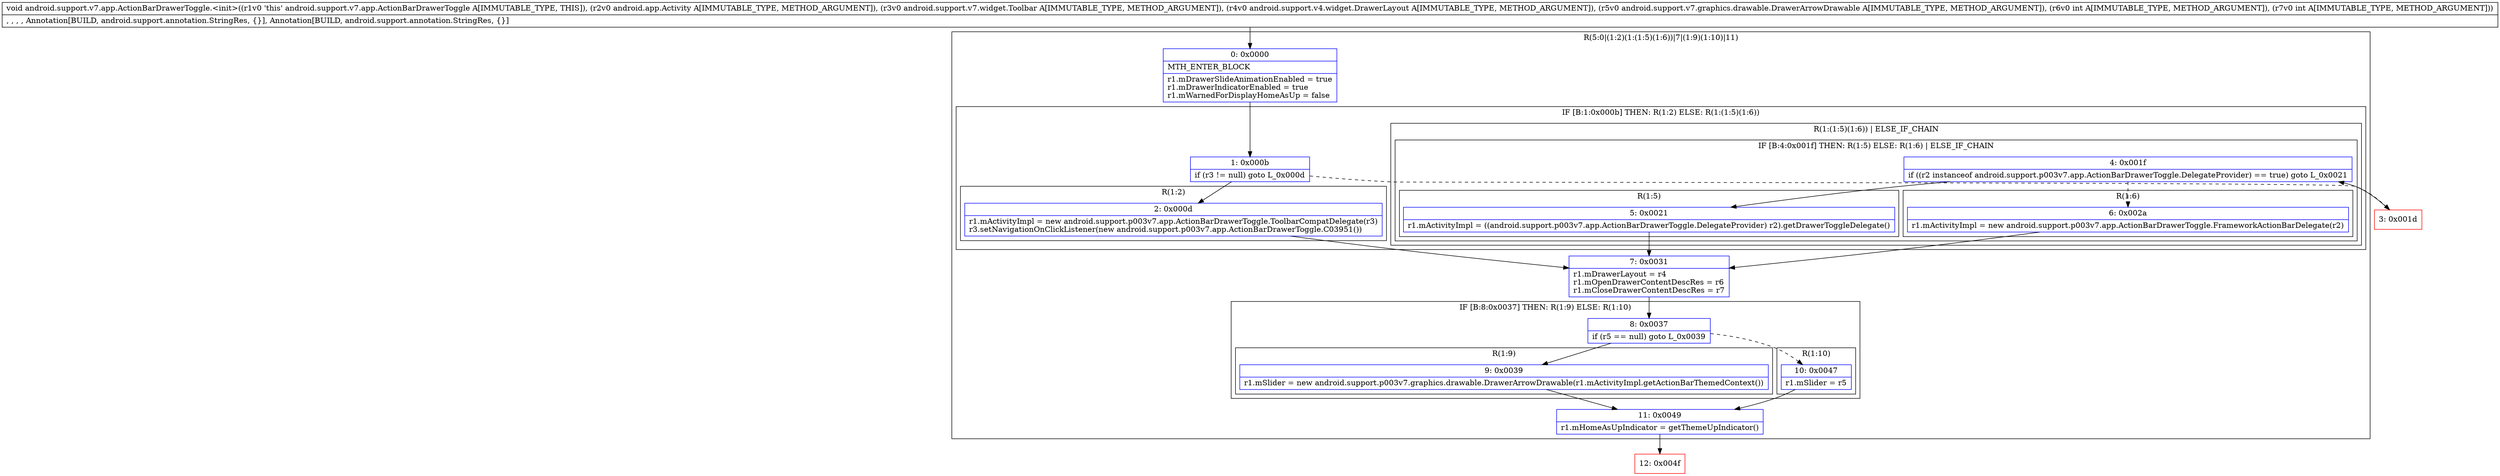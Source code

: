 digraph "CFG forandroid.support.v7.app.ActionBarDrawerToggle.\<init\>(Landroid\/app\/Activity;Landroid\/support\/v7\/widget\/Toolbar;Landroid\/support\/v4\/widget\/DrawerLayout;Landroid\/support\/v7\/graphics\/drawable\/DrawerArrowDrawable;II)V" {
subgraph cluster_Region_1860990591 {
label = "R(5:0|(1:2)(1:(1:5)(1:6))|7|(1:9)(1:10)|11)";
node [shape=record,color=blue];
Node_0 [shape=record,label="{0\:\ 0x0000|MTH_ENTER_BLOCK\l|r1.mDrawerSlideAnimationEnabled = true\lr1.mDrawerIndicatorEnabled = true\lr1.mWarnedForDisplayHomeAsUp = false\l}"];
subgraph cluster_IfRegion_1112580757 {
label = "IF [B:1:0x000b] THEN: R(1:2) ELSE: R(1:(1:5)(1:6))";
node [shape=record,color=blue];
Node_1 [shape=record,label="{1\:\ 0x000b|if (r3 != null) goto L_0x000d\l}"];
subgraph cluster_Region_291054915 {
label = "R(1:2)";
node [shape=record,color=blue];
Node_2 [shape=record,label="{2\:\ 0x000d|r1.mActivityImpl = new android.support.p003v7.app.ActionBarDrawerToggle.ToolbarCompatDelegate(r3)\lr3.setNavigationOnClickListener(new android.support.p003v7.app.ActionBarDrawerToggle.C03951())\l}"];
}
subgraph cluster_Region_389021666 {
label = "R(1:(1:5)(1:6)) | ELSE_IF_CHAIN\l";
node [shape=record,color=blue];
subgraph cluster_IfRegion_444411126 {
label = "IF [B:4:0x001f] THEN: R(1:5) ELSE: R(1:6) | ELSE_IF_CHAIN\l";
node [shape=record,color=blue];
Node_4 [shape=record,label="{4\:\ 0x001f|if ((r2 instanceof android.support.p003v7.app.ActionBarDrawerToggle.DelegateProvider) == true) goto L_0x0021\l}"];
subgraph cluster_Region_1568563494 {
label = "R(1:5)";
node [shape=record,color=blue];
Node_5 [shape=record,label="{5\:\ 0x0021|r1.mActivityImpl = ((android.support.p003v7.app.ActionBarDrawerToggle.DelegateProvider) r2).getDrawerToggleDelegate()\l}"];
}
subgraph cluster_Region_89466103 {
label = "R(1:6)";
node [shape=record,color=blue];
Node_6 [shape=record,label="{6\:\ 0x002a|r1.mActivityImpl = new android.support.p003v7.app.ActionBarDrawerToggle.FrameworkActionBarDelegate(r2)\l}"];
}
}
}
}
Node_7 [shape=record,label="{7\:\ 0x0031|r1.mDrawerLayout = r4\lr1.mOpenDrawerContentDescRes = r6\lr1.mCloseDrawerContentDescRes = r7\l}"];
subgraph cluster_IfRegion_1844255568 {
label = "IF [B:8:0x0037] THEN: R(1:9) ELSE: R(1:10)";
node [shape=record,color=blue];
Node_8 [shape=record,label="{8\:\ 0x0037|if (r5 == null) goto L_0x0039\l}"];
subgraph cluster_Region_503615623 {
label = "R(1:9)";
node [shape=record,color=blue];
Node_9 [shape=record,label="{9\:\ 0x0039|r1.mSlider = new android.support.p003v7.graphics.drawable.DrawerArrowDrawable(r1.mActivityImpl.getActionBarThemedContext())\l}"];
}
subgraph cluster_Region_819832112 {
label = "R(1:10)";
node [shape=record,color=blue];
Node_10 [shape=record,label="{10\:\ 0x0047|r1.mSlider = r5\l}"];
}
}
Node_11 [shape=record,label="{11\:\ 0x0049|r1.mHomeAsUpIndicator = getThemeUpIndicator()\l}"];
}
Node_3 [shape=record,color=red,label="{3\:\ 0x001d}"];
Node_12 [shape=record,color=red,label="{12\:\ 0x004f}"];
MethodNode[shape=record,label="{void android.support.v7.app.ActionBarDrawerToggle.\<init\>((r1v0 'this' android.support.v7.app.ActionBarDrawerToggle A[IMMUTABLE_TYPE, THIS]), (r2v0 android.app.Activity A[IMMUTABLE_TYPE, METHOD_ARGUMENT]), (r3v0 android.support.v7.widget.Toolbar A[IMMUTABLE_TYPE, METHOD_ARGUMENT]), (r4v0 android.support.v4.widget.DrawerLayout A[IMMUTABLE_TYPE, METHOD_ARGUMENT]), (r5v0 android.support.v7.graphics.drawable.DrawerArrowDrawable A[IMMUTABLE_TYPE, METHOD_ARGUMENT]), (r6v0 int A[IMMUTABLE_TYPE, METHOD_ARGUMENT]), (r7v0 int A[IMMUTABLE_TYPE, METHOD_ARGUMENT]))  | , , , , Annotation[BUILD, android.support.annotation.StringRes, \{\}], Annotation[BUILD, android.support.annotation.StringRes, \{\}]\l}"];
MethodNode -> Node_0;
Node_0 -> Node_1;
Node_1 -> Node_2;
Node_1 -> Node_3[style=dashed];
Node_2 -> Node_7;
Node_4 -> Node_5;
Node_4 -> Node_6[style=dashed];
Node_5 -> Node_7;
Node_6 -> Node_7;
Node_7 -> Node_8;
Node_8 -> Node_9;
Node_8 -> Node_10[style=dashed];
Node_9 -> Node_11;
Node_10 -> Node_11;
Node_11 -> Node_12;
Node_3 -> Node_4;
}

